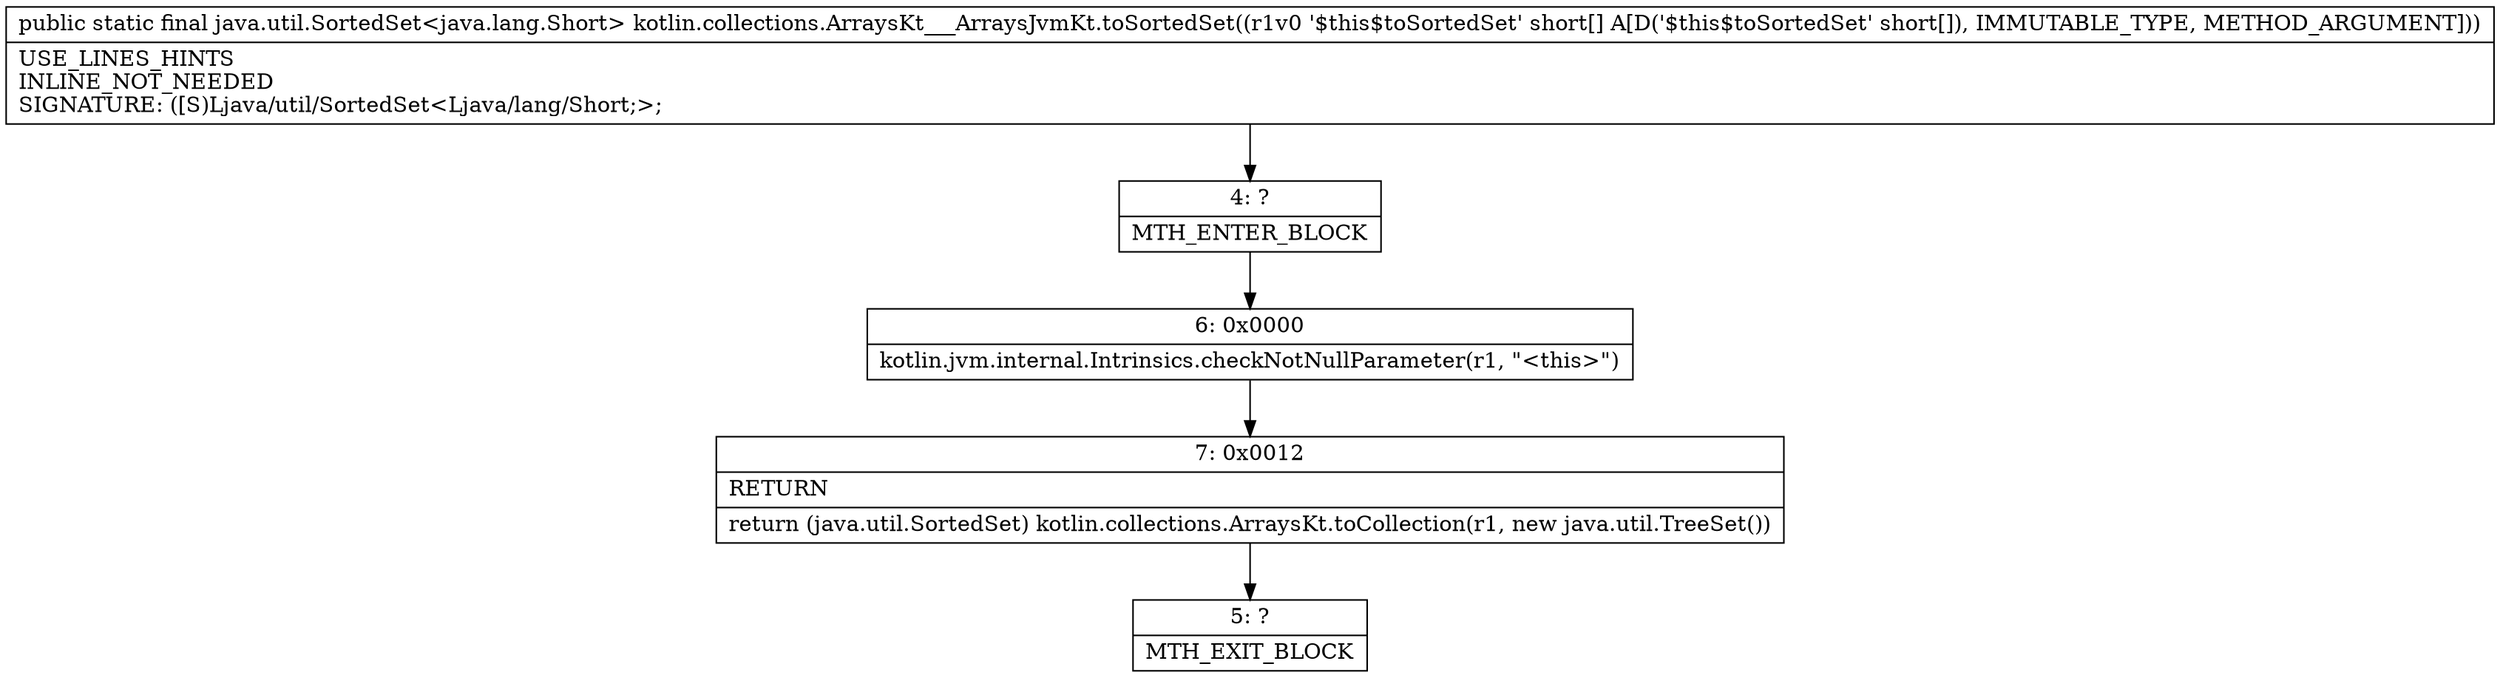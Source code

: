 digraph "CFG forkotlin.collections.ArraysKt___ArraysJvmKt.toSortedSet([S)Ljava\/util\/SortedSet;" {
Node_4 [shape=record,label="{4\:\ ?|MTH_ENTER_BLOCK\l}"];
Node_6 [shape=record,label="{6\:\ 0x0000|kotlin.jvm.internal.Intrinsics.checkNotNullParameter(r1, \"\<this\>\")\l}"];
Node_7 [shape=record,label="{7\:\ 0x0012|RETURN\l|return (java.util.SortedSet) kotlin.collections.ArraysKt.toCollection(r1, new java.util.TreeSet())\l}"];
Node_5 [shape=record,label="{5\:\ ?|MTH_EXIT_BLOCK\l}"];
MethodNode[shape=record,label="{public static final java.util.SortedSet\<java.lang.Short\> kotlin.collections.ArraysKt___ArraysJvmKt.toSortedSet((r1v0 '$this$toSortedSet' short[] A[D('$this$toSortedSet' short[]), IMMUTABLE_TYPE, METHOD_ARGUMENT]))  | USE_LINES_HINTS\lINLINE_NOT_NEEDED\lSIGNATURE: ([S)Ljava\/util\/SortedSet\<Ljava\/lang\/Short;\>;\l}"];
MethodNode -> Node_4;Node_4 -> Node_6;
Node_6 -> Node_7;
Node_7 -> Node_5;
}

